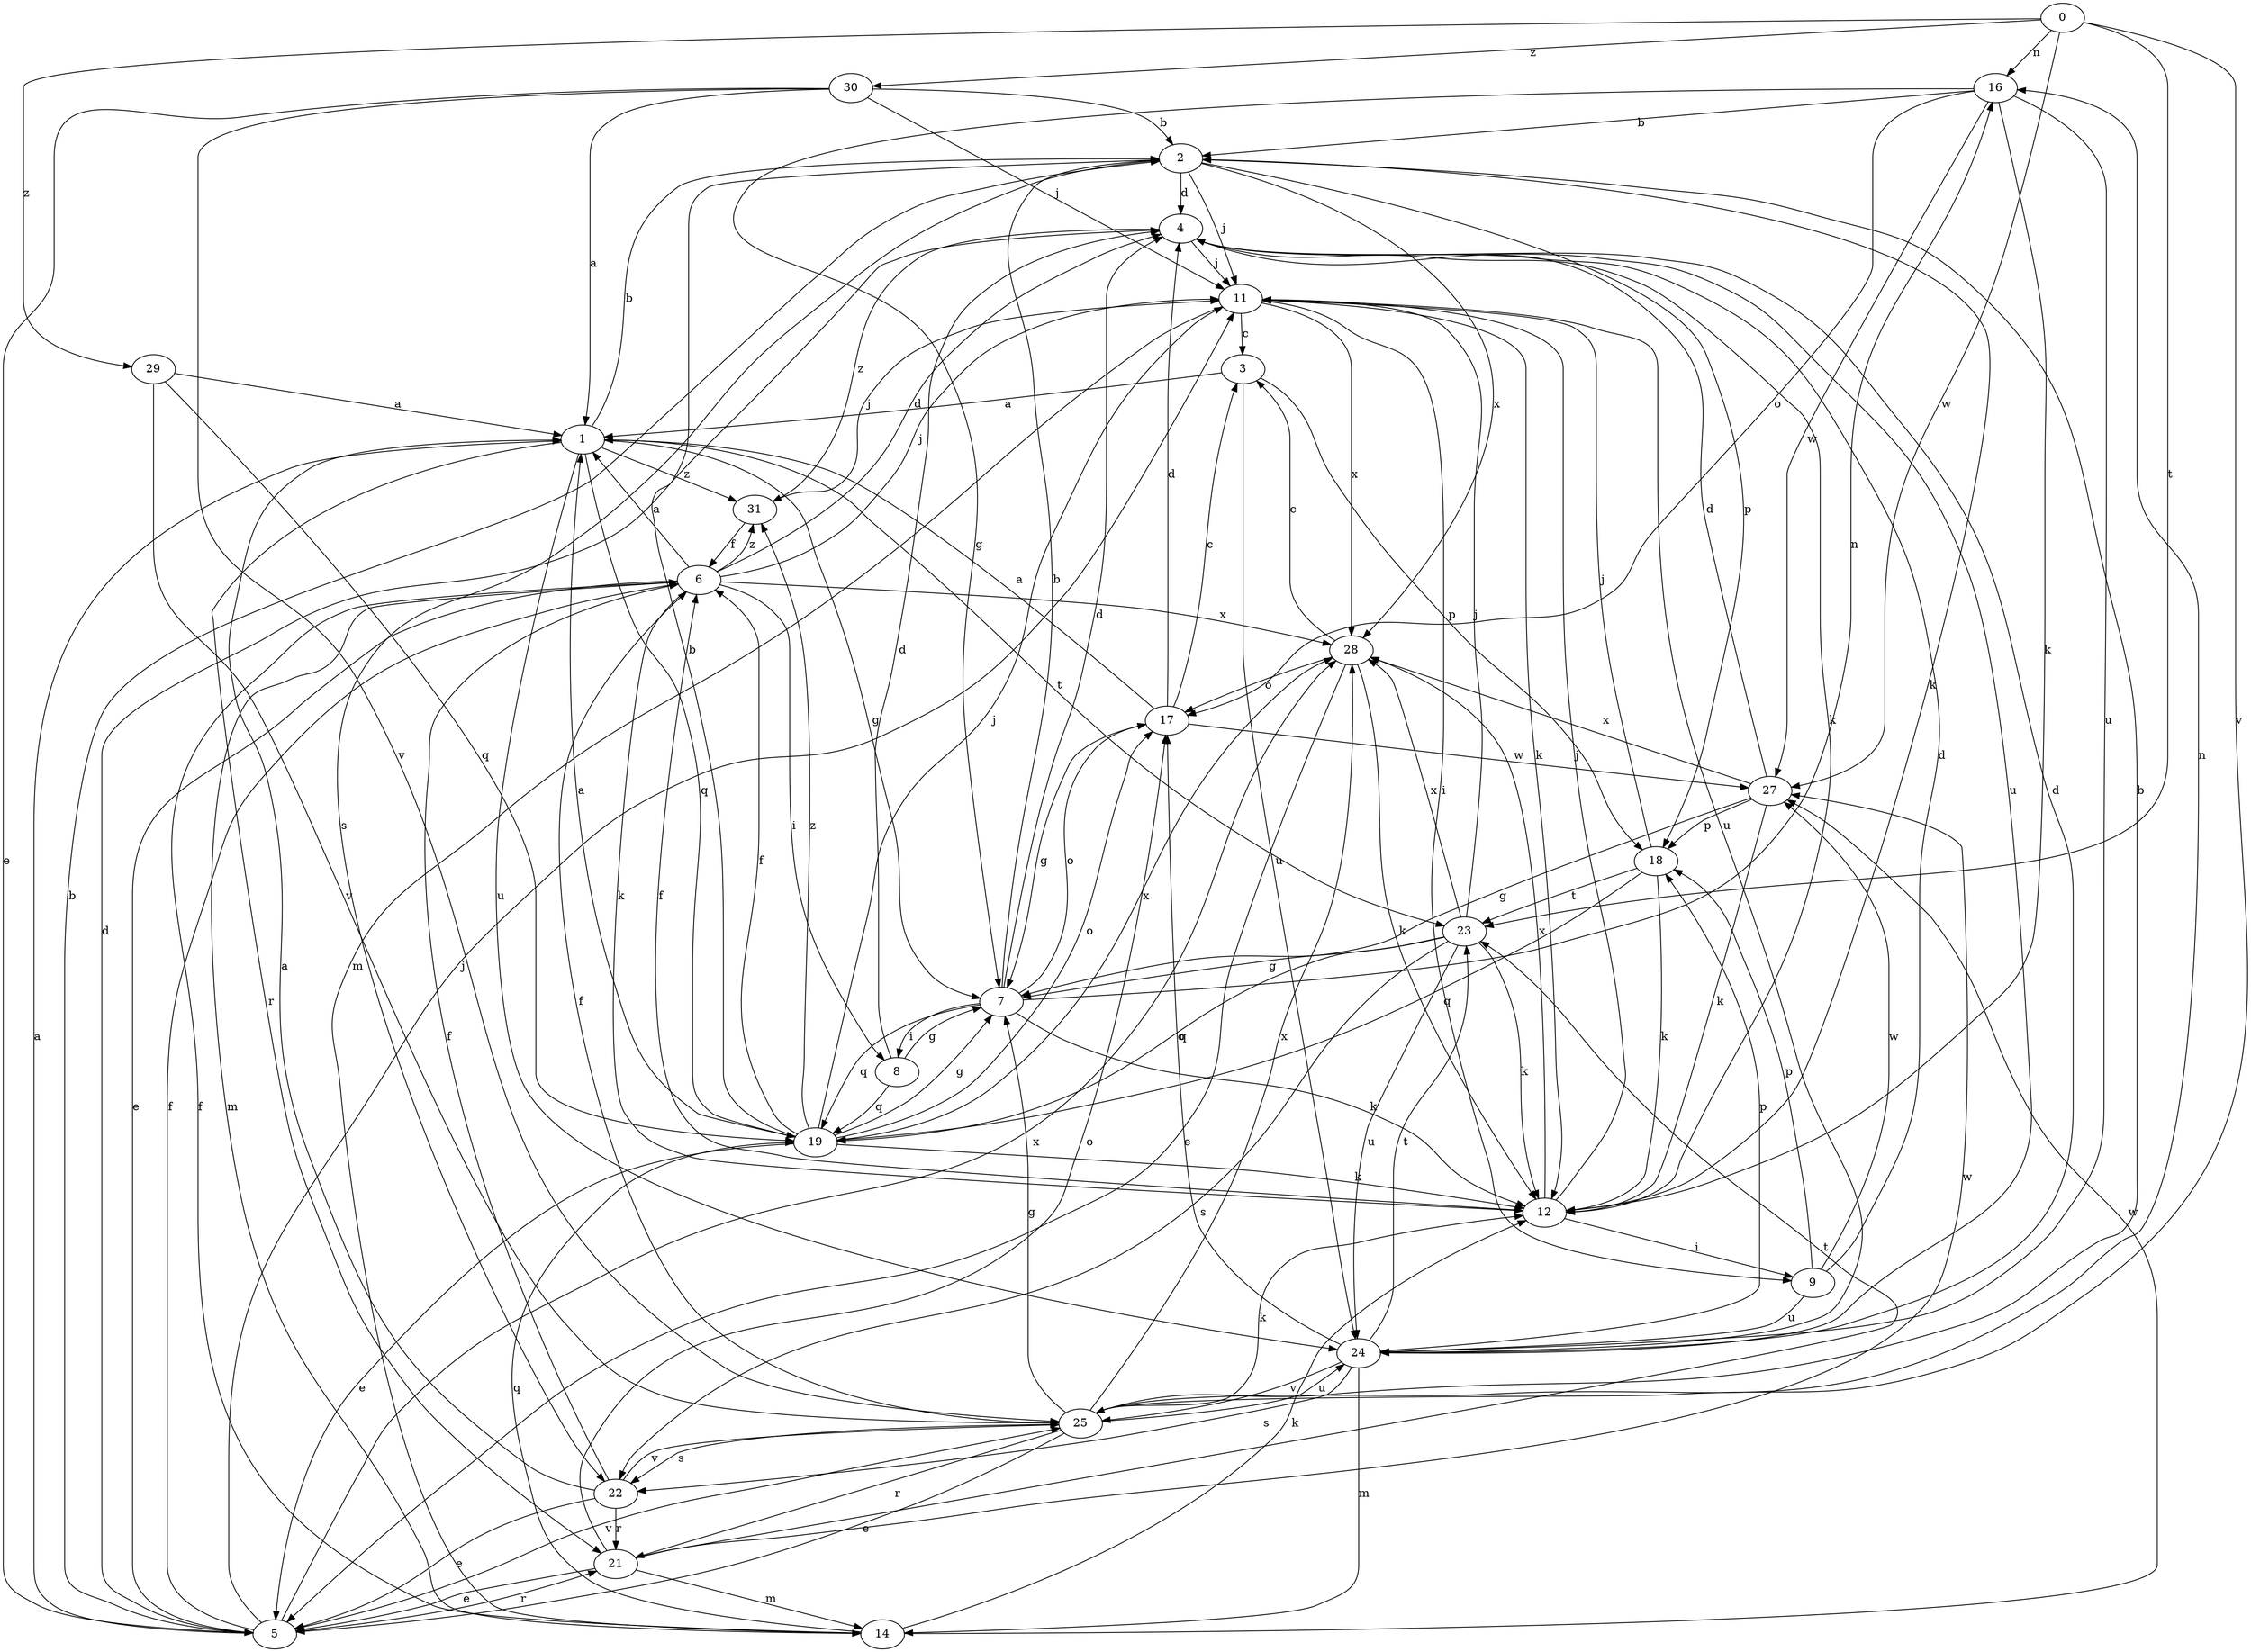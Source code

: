 strict digraph  {
0;
1;
2;
3;
4;
5;
6;
7;
8;
9;
11;
12;
14;
16;
17;
18;
19;
21;
22;
23;
24;
25;
27;
28;
29;
30;
31;
0 -> 16  [label=n];
0 -> 23  [label=t];
0 -> 25  [label=v];
0 -> 27  [label=w];
0 -> 29  [label=z];
0 -> 30  [label=z];
1 -> 2  [label=b];
1 -> 7  [label=g];
1 -> 19  [label=q];
1 -> 21  [label=r];
1 -> 23  [label=t];
1 -> 24  [label=u];
1 -> 31  [label=z];
2 -> 4  [label=d];
2 -> 11  [label=j];
2 -> 12  [label=k];
2 -> 18  [label=p];
2 -> 22  [label=s];
2 -> 28  [label=x];
3 -> 1  [label=a];
3 -> 18  [label=p];
3 -> 24  [label=u];
4 -> 11  [label=j];
4 -> 12  [label=k];
4 -> 24  [label=u];
4 -> 31  [label=z];
5 -> 1  [label=a];
5 -> 2  [label=b];
5 -> 4  [label=d];
5 -> 6  [label=f];
5 -> 11  [label=j];
5 -> 21  [label=r];
5 -> 25  [label=v];
5 -> 28  [label=x];
6 -> 1  [label=a];
6 -> 4  [label=d];
6 -> 5  [label=e];
6 -> 8  [label=i];
6 -> 11  [label=j];
6 -> 12  [label=k];
6 -> 14  [label=m];
6 -> 28  [label=x];
6 -> 31  [label=z];
7 -> 2  [label=b];
7 -> 4  [label=d];
7 -> 8  [label=i];
7 -> 12  [label=k];
7 -> 16  [label=n];
7 -> 17  [label=o];
7 -> 19  [label=q];
8 -> 4  [label=d];
8 -> 7  [label=g];
8 -> 19  [label=q];
9 -> 4  [label=d];
9 -> 18  [label=p];
9 -> 24  [label=u];
9 -> 27  [label=w];
11 -> 3  [label=c];
11 -> 9  [label=i];
11 -> 12  [label=k];
11 -> 14  [label=m];
11 -> 24  [label=u];
11 -> 28  [label=x];
12 -> 6  [label=f];
12 -> 9  [label=i];
12 -> 11  [label=j];
12 -> 28  [label=x];
14 -> 6  [label=f];
14 -> 12  [label=k];
14 -> 19  [label=q];
14 -> 27  [label=w];
16 -> 2  [label=b];
16 -> 7  [label=g];
16 -> 12  [label=k];
16 -> 17  [label=o];
16 -> 24  [label=u];
16 -> 27  [label=w];
17 -> 1  [label=a];
17 -> 3  [label=c];
17 -> 4  [label=d];
17 -> 7  [label=g];
17 -> 27  [label=w];
18 -> 11  [label=j];
18 -> 12  [label=k];
18 -> 19  [label=q];
18 -> 23  [label=t];
19 -> 1  [label=a];
19 -> 2  [label=b];
19 -> 5  [label=e];
19 -> 6  [label=f];
19 -> 7  [label=g];
19 -> 11  [label=j];
19 -> 12  [label=k];
19 -> 17  [label=o];
19 -> 28  [label=x];
19 -> 31  [label=z];
21 -> 5  [label=e];
21 -> 14  [label=m];
21 -> 17  [label=o];
21 -> 23  [label=t];
21 -> 27  [label=w];
22 -> 1  [label=a];
22 -> 5  [label=e];
22 -> 6  [label=f];
22 -> 21  [label=r];
22 -> 25  [label=v];
23 -> 7  [label=g];
23 -> 11  [label=j];
23 -> 12  [label=k];
23 -> 19  [label=q];
23 -> 22  [label=s];
23 -> 24  [label=u];
23 -> 28  [label=x];
24 -> 4  [label=d];
24 -> 14  [label=m];
24 -> 17  [label=o];
24 -> 18  [label=p];
24 -> 22  [label=s];
24 -> 23  [label=t];
24 -> 25  [label=v];
25 -> 2  [label=b];
25 -> 5  [label=e];
25 -> 6  [label=f];
25 -> 7  [label=g];
25 -> 12  [label=k];
25 -> 16  [label=n];
25 -> 21  [label=r];
25 -> 22  [label=s];
25 -> 24  [label=u];
25 -> 28  [label=x];
27 -> 4  [label=d];
27 -> 7  [label=g];
27 -> 12  [label=k];
27 -> 18  [label=p];
27 -> 28  [label=x];
28 -> 3  [label=c];
28 -> 5  [label=e];
28 -> 12  [label=k];
28 -> 17  [label=o];
29 -> 1  [label=a];
29 -> 19  [label=q];
29 -> 25  [label=v];
30 -> 1  [label=a];
30 -> 2  [label=b];
30 -> 5  [label=e];
30 -> 11  [label=j];
30 -> 25  [label=v];
31 -> 6  [label=f];
31 -> 11  [label=j];
}
